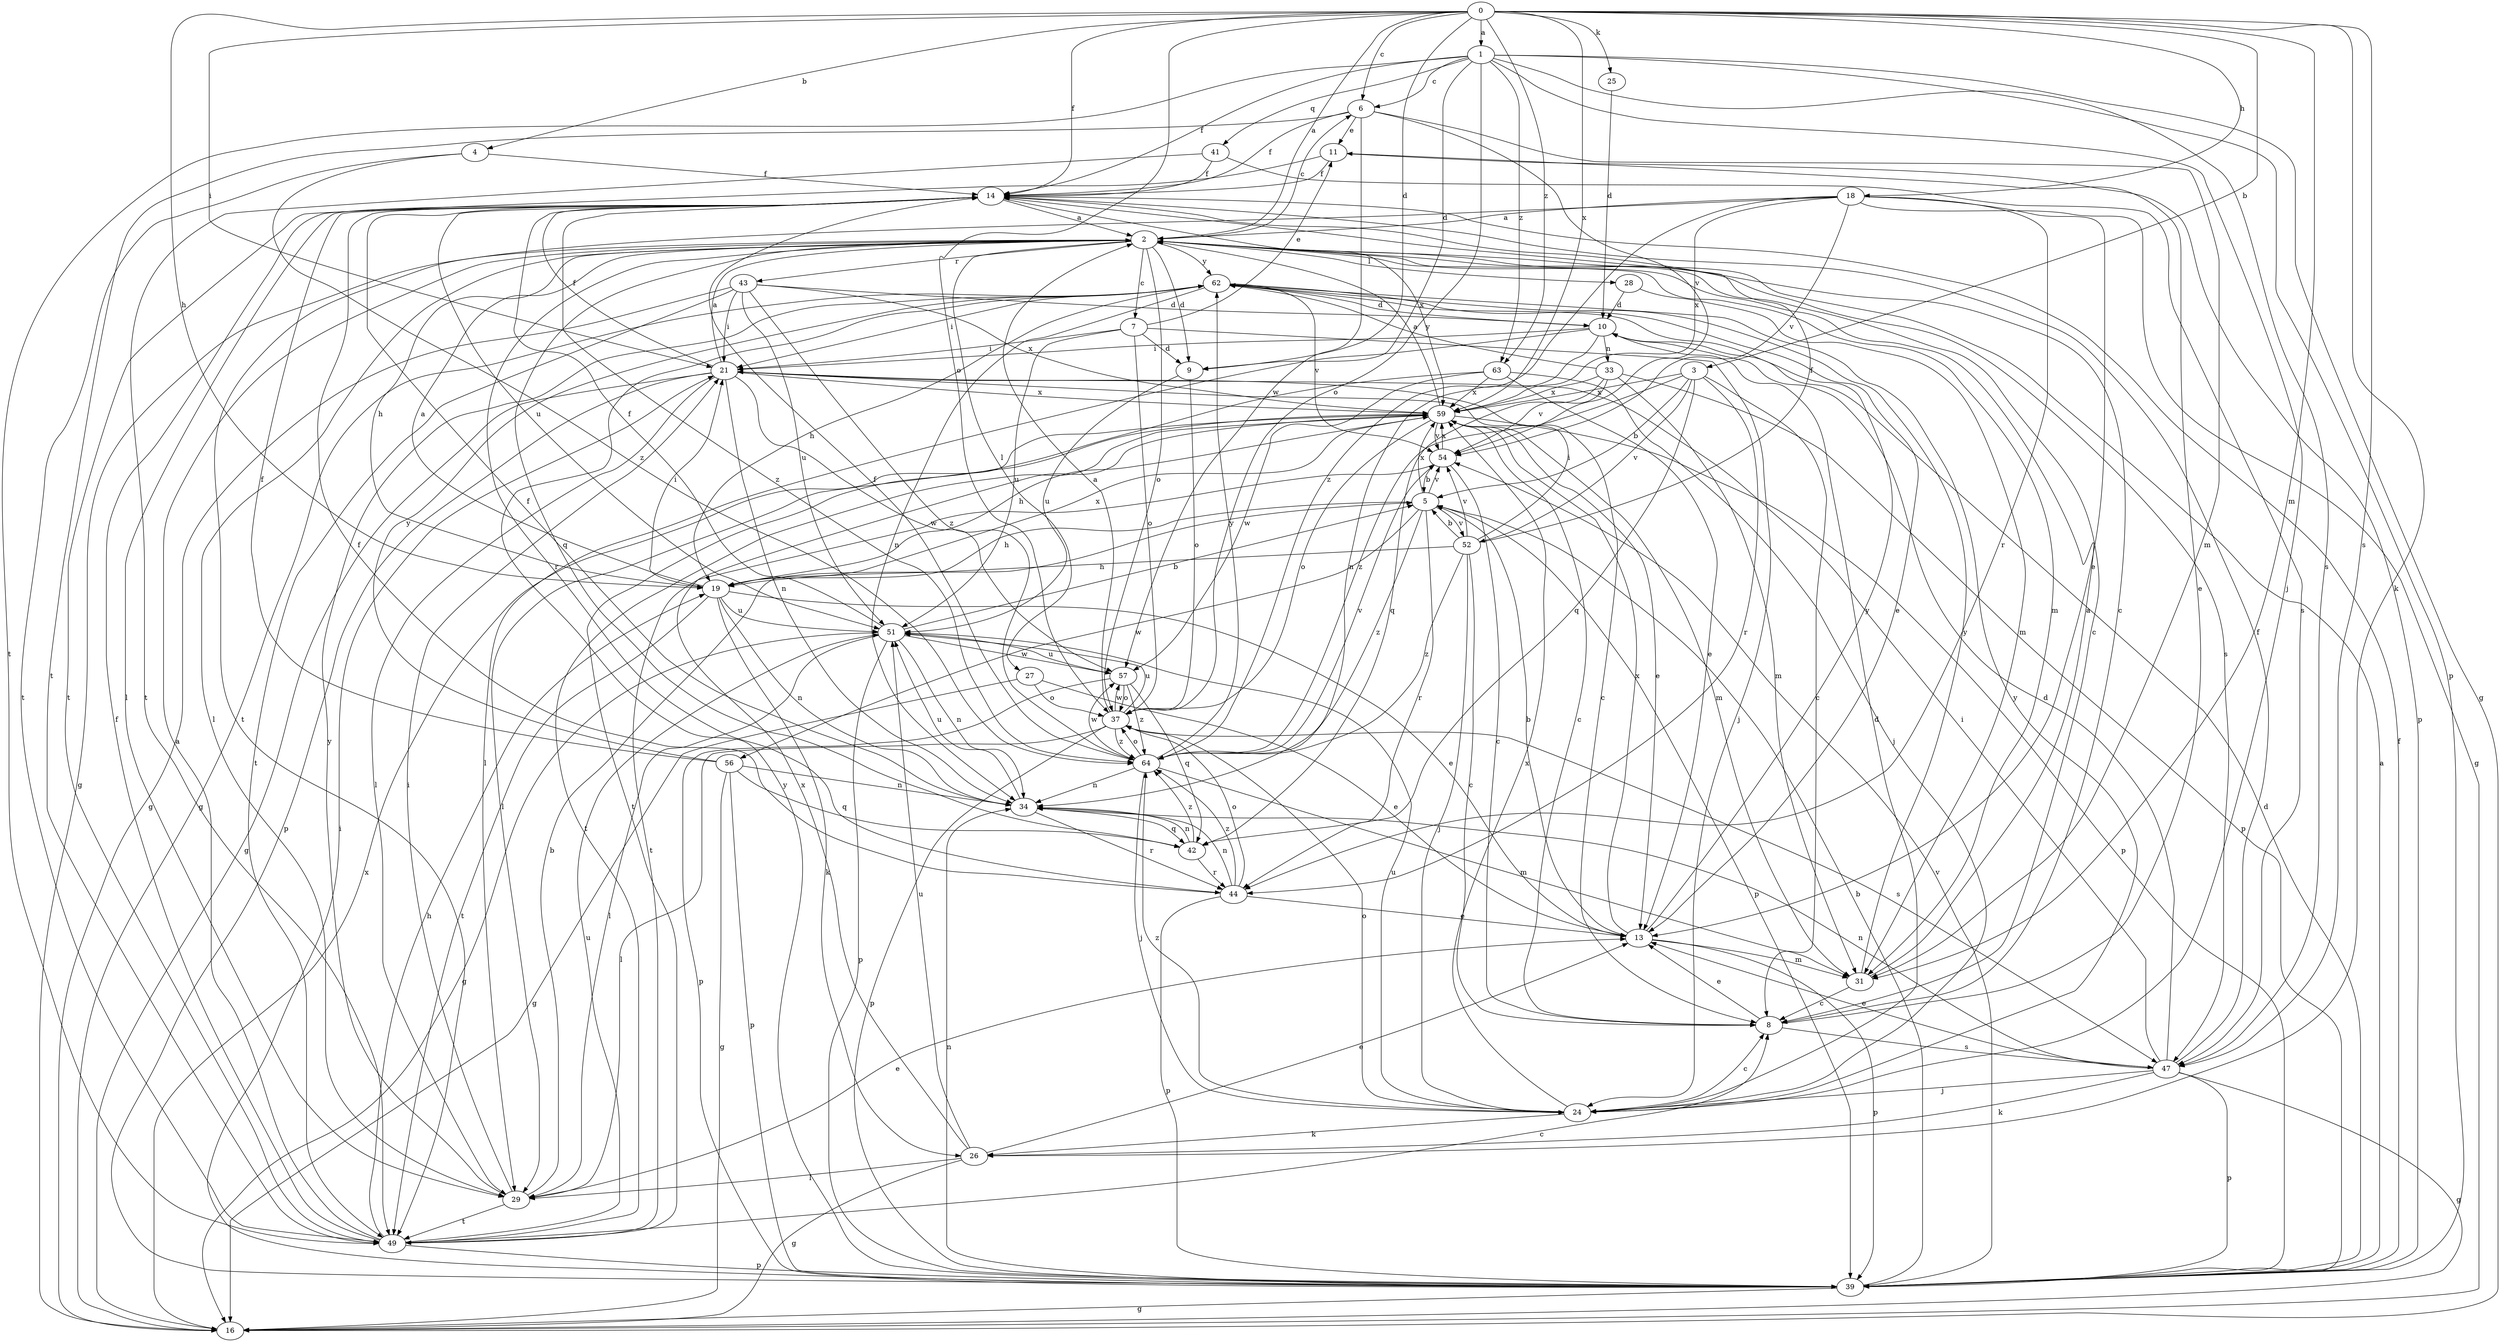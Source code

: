 strict digraph  {
0;
1;
2;
3;
4;
5;
6;
7;
8;
9;
10;
11;
13;
14;
16;
18;
19;
21;
24;
25;
26;
27;
28;
29;
31;
33;
34;
37;
39;
41;
42;
43;
44;
47;
49;
51;
52;
54;
56;
57;
59;
62;
63;
64;
0 -> 1  [label=a];
0 -> 2  [label=a];
0 -> 3  [label=b];
0 -> 4  [label=b];
0 -> 6  [label=c];
0 -> 9  [label=d];
0 -> 14  [label=f];
0 -> 18  [label=h];
0 -> 19  [label=h];
0 -> 21  [label=i];
0 -> 25  [label=k];
0 -> 26  [label=k];
0 -> 31  [label=m];
0 -> 37  [label=o];
0 -> 47  [label=s];
0 -> 59  [label=x];
0 -> 63  [label=z];
1 -> 6  [label=c];
1 -> 9  [label=d];
1 -> 14  [label=f];
1 -> 16  [label=g];
1 -> 24  [label=j];
1 -> 37  [label=o];
1 -> 39  [label=p];
1 -> 41  [label=q];
1 -> 47  [label=s];
1 -> 49  [label=t];
1 -> 63  [label=z];
2 -> 6  [label=c];
2 -> 7  [label=c];
2 -> 8  [label=c];
2 -> 9  [label=d];
2 -> 16  [label=g];
2 -> 19  [label=h];
2 -> 27  [label=l];
2 -> 28  [label=l];
2 -> 29  [label=l];
2 -> 31  [label=m];
2 -> 37  [label=o];
2 -> 42  [label=q];
2 -> 43  [label=r];
2 -> 44  [label=r];
2 -> 47  [label=s];
2 -> 62  [label=y];
3 -> 5  [label=b];
3 -> 8  [label=c];
3 -> 42  [label=q];
3 -> 44  [label=r];
3 -> 52  [label=v];
3 -> 59  [label=x];
3 -> 64  [label=z];
4 -> 14  [label=f];
4 -> 49  [label=t];
4 -> 64  [label=z];
5 -> 19  [label=h];
5 -> 39  [label=p];
5 -> 44  [label=r];
5 -> 52  [label=v];
5 -> 54  [label=v];
5 -> 56  [label=w];
5 -> 59  [label=x];
5 -> 64  [label=z];
6 -> 11  [label=e];
6 -> 14  [label=f];
6 -> 31  [label=m];
6 -> 49  [label=t];
6 -> 54  [label=v];
6 -> 57  [label=w];
7 -> 9  [label=d];
7 -> 11  [label=e];
7 -> 21  [label=i];
7 -> 24  [label=j];
7 -> 37  [label=o];
7 -> 51  [label=u];
8 -> 11  [label=e];
8 -> 13  [label=e];
8 -> 47  [label=s];
9 -> 37  [label=o];
9 -> 51  [label=u];
10 -> 21  [label=i];
10 -> 29  [label=l];
10 -> 33  [label=n];
10 -> 34  [label=n];
11 -> 14  [label=f];
11 -> 39  [label=p];
11 -> 49  [label=t];
13 -> 5  [label=b];
13 -> 31  [label=m];
13 -> 39  [label=p];
13 -> 59  [label=x];
13 -> 62  [label=y];
14 -> 2  [label=a];
14 -> 8  [label=c];
14 -> 29  [label=l];
14 -> 51  [label=u];
14 -> 59  [label=x];
14 -> 64  [label=z];
16 -> 59  [label=x];
18 -> 2  [label=a];
18 -> 13  [label=e];
18 -> 16  [label=g];
18 -> 44  [label=r];
18 -> 49  [label=t];
18 -> 54  [label=v];
18 -> 59  [label=x];
18 -> 64  [label=z];
19 -> 2  [label=a];
19 -> 13  [label=e];
19 -> 21  [label=i];
19 -> 26  [label=k];
19 -> 34  [label=n];
19 -> 49  [label=t];
19 -> 51  [label=u];
19 -> 59  [label=x];
21 -> 2  [label=a];
21 -> 8  [label=c];
21 -> 14  [label=f];
21 -> 16  [label=g];
21 -> 29  [label=l];
21 -> 34  [label=n];
21 -> 39  [label=p];
21 -> 57  [label=w];
21 -> 59  [label=x];
24 -> 8  [label=c];
24 -> 10  [label=d];
24 -> 26  [label=k];
24 -> 37  [label=o];
24 -> 51  [label=u];
24 -> 59  [label=x];
24 -> 62  [label=y];
24 -> 64  [label=z];
25 -> 10  [label=d];
26 -> 13  [label=e];
26 -> 16  [label=g];
26 -> 29  [label=l];
26 -> 51  [label=u];
26 -> 59  [label=x];
27 -> 13  [label=e];
27 -> 16  [label=g];
27 -> 37  [label=o];
28 -> 10  [label=d];
28 -> 31  [label=m];
29 -> 5  [label=b];
29 -> 13  [label=e];
29 -> 21  [label=i];
29 -> 49  [label=t];
29 -> 62  [label=y];
31 -> 2  [label=a];
31 -> 8  [label=c];
31 -> 62  [label=y];
33 -> 31  [label=m];
33 -> 39  [label=p];
33 -> 42  [label=q];
33 -> 54  [label=v];
33 -> 59  [label=x];
33 -> 62  [label=y];
34 -> 14  [label=f];
34 -> 42  [label=q];
34 -> 44  [label=r];
34 -> 51  [label=u];
37 -> 2  [label=a];
37 -> 29  [label=l];
37 -> 39  [label=p];
37 -> 47  [label=s];
37 -> 51  [label=u];
37 -> 57  [label=w];
37 -> 64  [label=z];
39 -> 2  [label=a];
39 -> 5  [label=b];
39 -> 10  [label=d];
39 -> 14  [label=f];
39 -> 16  [label=g];
39 -> 21  [label=i];
39 -> 34  [label=n];
39 -> 54  [label=v];
39 -> 62  [label=y];
41 -> 14  [label=f];
41 -> 47  [label=s];
41 -> 49  [label=t];
42 -> 34  [label=n];
42 -> 44  [label=r];
42 -> 64  [label=z];
43 -> 10  [label=d];
43 -> 16  [label=g];
43 -> 21  [label=i];
43 -> 49  [label=t];
43 -> 51  [label=u];
43 -> 59  [label=x];
43 -> 64  [label=z];
44 -> 13  [label=e];
44 -> 14  [label=f];
44 -> 34  [label=n];
44 -> 37  [label=o];
44 -> 39  [label=p];
44 -> 64  [label=z];
47 -> 10  [label=d];
47 -> 13  [label=e];
47 -> 14  [label=f];
47 -> 16  [label=g];
47 -> 21  [label=i];
47 -> 24  [label=j];
47 -> 26  [label=k];
47 -> 34  [label=n];
47 -> 39  [label=p];
49 -> 2  [label=a];
49 -> 8  [label=c];
49 -> 14  [label=f];
49 -> 19  [label=h];
49 -> 39  [label=p];
49 -> 51  [label=u];
51 -> 5  [label=b];
51 -> 14  [label=f];
51 -> 16  [label=g];
51 -> 29  [label=l];
51 -> 34  [label=n];
51 -> 39  [label=p];
51 -> 57  [label=w];
52 -> 5  [label=b];
52 -> 8  [label=c];
52 -> 14  [label=f];
52 -> 19  [label=h];
52 -> 21  [label=i];
52 -> 24  [label=j];
52 -> 54  [label=v];
52 -> 64  [label=z];
54 -> 5  [label=b];
54 -> 8  [label=c];
54 -> 49  [label=t];
54 -> 59  [label=x];
56 -> 14  [label=f];
56 -> 16  [label=g];
56 -> 34  [label=n];
56 -> 39  [label=p];
56 -> 42  [label=q];
56 -> 62  [label=y];
57 -> 37  [label=o];
57 -> 39  [label=p];
57 -> 42  [label=q];
57 -> 51  [label=u];
57 -> 64  [label=z];
59 -> 2  [label=a];
59 -> 8  [label=c];
59 -> 13  [label=e];
59 -> 19  [label=h];
59 -> 29  [label=l];
59 -> 31  [label=m];
59 -> 37  [label=o];
59 -> 39  [label=p];
59 -> 49  [label=t];
59 -> 54  [label=v];
62 -> 10  [label=d];
62 -> 13  [label=e];
62 -> 16  [label=g];
62 -> 19  [label=h];
62 -> 21  [label=i];
62 -> 34  [label=n];
62 -> 54  [label=v];
63 -> 13  [label=e];
63 -> 24  [label=j];
63 -> 49  [label=t];
63 -> 57  [label=w];
63 -> 59  [label=x];
64 -> 14  [label=f];
64 -> 24  [label=j];
64 -> 31  [label=m];
64 -> 34  [label=n];
64 -> 37  [label=o];
64 -> 54  [label=v];
64 -> 57  [label=w];
64 -> 62  [label=y];
}
